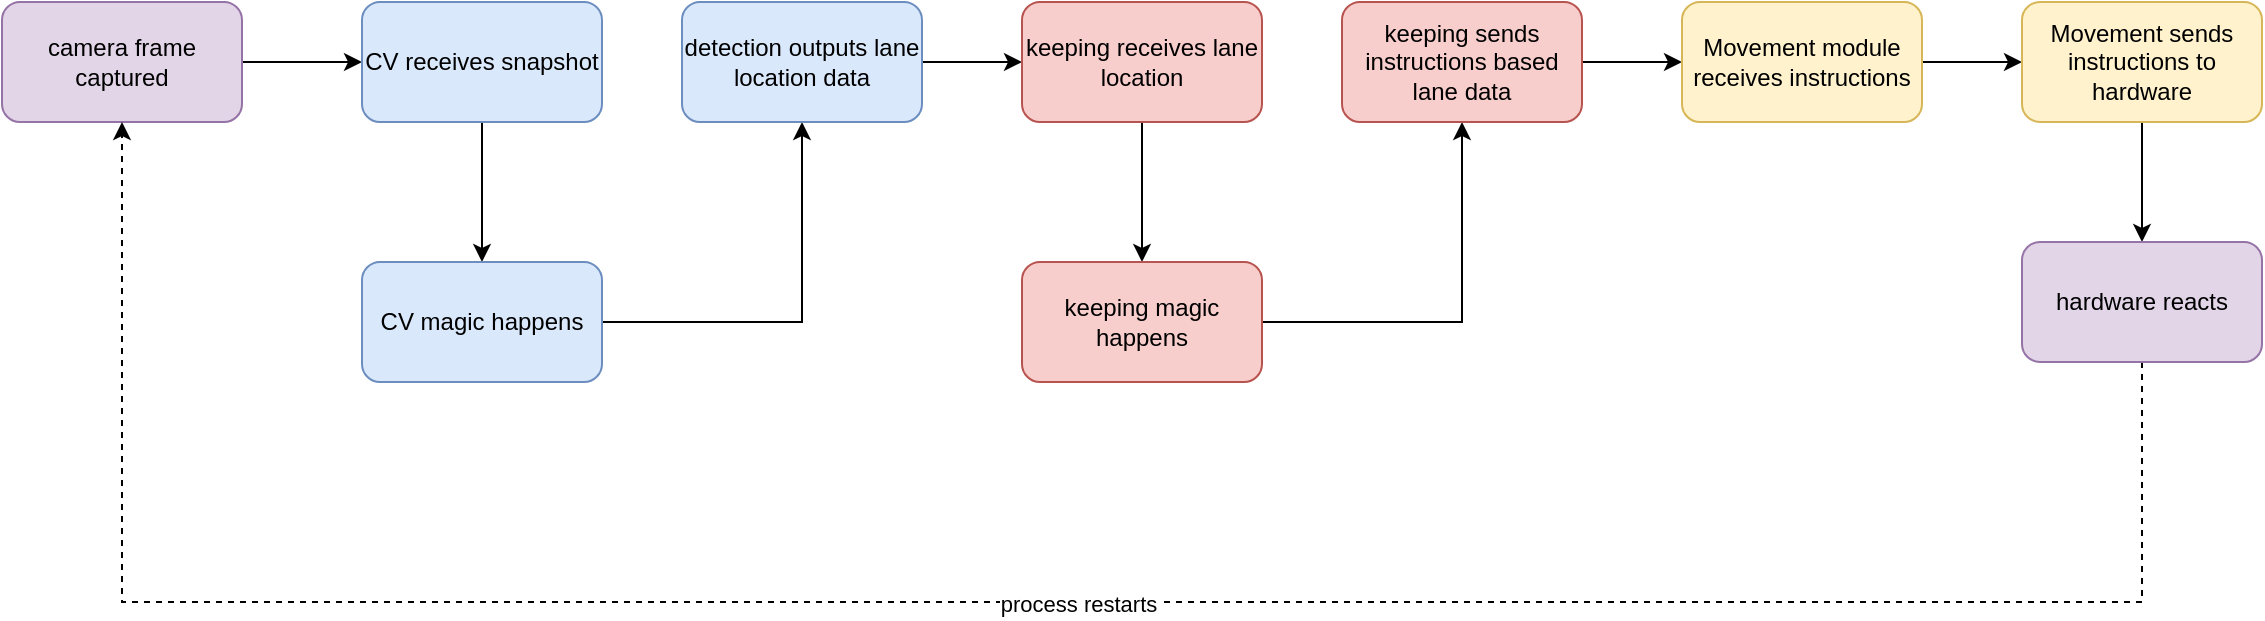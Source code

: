 <mxfile version="20.7.4" type="device" pages="4"><diagram id="D6NpqFmmQAzuXz4P6hND" name="basic pipeline"><mxGraphModel dx="1032" dy="1188" grid="1" gridSize="10" guides="1" tooltips="1" connect="1" arrows="1" fold="1" page="1" pageScale="1" pageWidth="1700" pageHeight="1100" math="0" shadow="0"><root><mxCell id="0"/><mxCell id="1" parent="0"/><mxCell id="MqKn01onxkW1VnLHQUTv-10" value="" style="edgeStyle=orthogonalEdgeStyle;rounded=0;orthogonalLoop=1;jettySize=auto;html=1;" parent="1" source="MqKn01onxkW1VnLHQUTv-6" target="MqKn01onxkW1VnLHQUTv-9" edge="1"><mxGeometry relative="1" as="geometry"/></mxCell><mxCell id="MqKn01onxkW1VnLHQUTv-6" value="camera frame captured" style="rounded=1;whiteSpace=wrap;html=1;fillColor=#e1d5e7;strokeColor=#9673a6;" parent="1" vertex="1"><mxGeometry x="170" y="170" width="120" height="60" as="geometry"/></mxCell><mxCell id="MqKn01onxkW1VnLHQUTv-12" value="" style="edgeStyle=orthogonalEdgeStyle;rounded=0;orthogonalLoop=1;jettySize=auto;html=1;" parent="1" source="MqKn01onxkW1VnLHQUTv-9" target="MqKn01onxkW1VnLHQUTv-11" edge="1"><mxGeometry relative="1" as="geometry"/></mxCell><mxCell id="MqKn01onxkW1VnLHQUTv-9" value="CV receives snapshot" style="whiteSpace=wrap;html=1;rounded=1;fillColor=#dae8fc;strokeColor=#6c8ebf;" parent="1" vertex="1"><mxGeometry x="350" y="170" width="120" height="60" as="geometry"/></mxCell><mxCell id="MqKn01onxkW1VnLHQUTv-14" value="" style="edgeStyle=orthogonalEdgeStyle;rounded=0;orthogonalLoop=1;jettySize=auto;html=1;" parent="1" source="MqKn01onxkW1VnLHQUTv-11" target="MqKn01onxkW1VnLHQUTv-13" edge="1"><mxGeometry relative="1" as="geometry"/></mxCell><mxCell id="MqKn01onxkW1VnLHQUTv-11" value="CV magic happens" style="whiteSpace=wrap;html=1;rounded=1;fillColor=#dae8fc;strokeColor=#6c8ebf;" parent="1" vertex="1"><mxGeometry x="350" y="300" width="120" height="60" as="geometry"/></mxCell><mxCell id="MqKn01onxkW1VnLHQUTv-16" value="" style="edgeStyle=orthogonalEdgeStyle;rounded=0;orthogonalLoop=1;jettySize=auto;html=1;" parent="1" source="MqKn01onxkW1VnLHQUTv-13" target="MqKn01onxkW1VnLHQUTv-15" edge="1"><mxGeometry relative="1" as="geometry"/></mxCell><mxCell id="MqKn01onxkW1VnLHQUTv-13" value="detection outputs lane location data" style="whiteSpace=wrap;html=1;rounded=1;fillColor=#dae8fc;strokeColor=#6c8ebf;" parent="1" vertex="1"><mxGeometry x="510" y="170" width="120" height="60" as="geometry"/></mxCell><mxCell id="MqKn01onxkW1VnLHQUTv-18" value="" style="edgeStyle=orthogonalEdgeStyle;rounded=0;orthogonalLoop=1;jettySize=auto;html=1;" parent="1" source="MqKn01onxkW1VnLHQUTv-15" target="MqKn01onxkW1VnLHQUTv-17" edge="1"><mxGeometry relative="1" as="geometry"/></mxCell><mxCell id="MqKn01onxkW1VnLHQUTv-15" value="keeping receives lane location" style="whiteSpace=wrap;html=1;rounded=1;fillColor=#f8cecc;strokeColor=#b85450;" parent="1" vertex="1"><mxGeometry x="680" y="170" width="120" height="60" as="geometry"/></mxCell><mxCell id="MqKn01onxkW1VnLHQUTv-21" value="" style="edgeStyle=orthogonalEdgeStyle;rounded=0;orthogonalLoop=1;jettySize=auto;html=1;" parent="1" source="MqKn01onxkW1VnLHQUTv-17" target="MqKn01onxkW1VnLHQUTv-20" edge="1"><mxGeometry relative="1" as="geometry"/></mxCell><mxCell id="MqKn01onxkW1VnLHQUTv-17" value="keeping magic happens" style="whiteSpace=wrap;html=1;rounded=1;fillColor=#f8cecc;strokeColor=#b85450;" parent="1" vertex="1"><mxGeometry x="680" y="300" width="120" height="60" as="geometry"/></mxCell><mxCell id="MqKn01onxkW1VnLHQUTv-23" value="" style="edgeStyle=orthogonalEdgeStyle;rounded=0;orthogonalLoop=1;jettySize=auto;html=1;" parent="1" source="MqKn01onxkW1VnLHQUTv-20" target="MqKn01onxkW1VnLHQUTv-22" edge="1"><mxGeometry relative="1" as="geometry"/></mxCell><mxCell id="MqKn01onxkW1VnLHQUTv-20" value="keeping sends instructions based lane data" style="whiteSpace=wrap;html=1;fillColor=#f8cecc;strokeColor=#b85450;rounded=1;" parent="1" vertex="1"><mxGeometry x="840" y="170" width="120" height="60" as="geometry"/></mxCell><mxCell id="MqKn01onxkW1VnLHQUTv-25" style="edgeStyle=orthogonalEdgeStyle;rounded=0;orthogonalLoop=1;jettySize=auto;html=1;" parent="1" source="MqKn01onxkW1VnLHQUTv-22" target="MqKn01onxkW1VnLHQUTv-24" edge="1"><mxGeometry relative="1" as="geometry"/></mxCell><mxCell id="MqKn01onxkW1VnLHQUTv-22" value="Movement module receives instructions" style="whiteSpace=wrap;html=1;fillColor=#fff2cc;strokeColor=#d6b656;rounded=1;" parent="1" vertex="1"><mxGeometry x="1010" y="170" width="120" height="60" as="geometry"/></mxCell><mxCell id="MqKn01onxkW1VnLHQUTv-27" value="" style="edgeStyle=orthogonalEdgeStyle;rounded=0;orthogonalLoop=1;jettySize=auto;html=1;" parent="1" source="MqKn01onxkW1VnLHQUTv-24" target="MqKn01onxkW1VnLHQUTv-26" edge="1"><mxGeometry relative="1" as="geometry"/></mxCell><mxCell id="MqKn01onxkW1VnLHQUTv-24" value="Movement sends instructions to hardware" style="whiteSpace=wrap;html=1;fillColor=#fff2cc;strokeColor=#d6b656;rounded=1;" parent="1" vertex="1"><mxGeometry x="1180" y="170" width="120" height="60" as="geometry"/></mxCell><mxCell id="MqKn01onxkW1VnLHQUTv-29" style="edgeStyle=orthogonalEdgeStyle;rounded=0;orthogonalLoop=1;jettySize=auto;html=1;dashed=1;" parent="1" source="MqKn01onxkW1VnLHQUTv-26" target="MqKn01onxkW1VnLHQUTv-6" edge="1"><mxGeometry relative="1" as="geometry"><Array as="points"><mxPoint x="1240" y="470"/><mxPoint x="230" y="470"/></Array></mxGeometry></mxCell><mxCell id="MqKn01onxkW1VnLHQUTv-30" value="process restarts" style="edgeLabel;html=1;align=center;verticalAlign=middle;resizable=0;points=[];" parent="MqKn01onxkW1VnLHQUTv-29" vertex="1" connectable="0"><mxGeometry x="-0.046" y="1" relative="1" as="geometry"><mxPoint x="1" as="offset"/></mxGeometry></mxCell><mxCell id="MqKn01onxkW1VnLHQUTv-26" value="hardware reacts" style="whiteSpace=wrap;html=1;fillColor=#e1d5e7;strokeColor=#9673a6;rounded=1;" parent="1" vertex="1"><mxGeometry x="1180" y="290" width="120" height="60" as="geometry"/></mxCell></root></mxGraphModel></diagram><diagram id="0HDX2eN7fxW1vzB7pWFo" name="nodes/topics"><mxGraphModel dx="3086" dy="1756" grid="1" gridSize="10" guides="1" tooltips="1" connect="1" arrows="1" fold="1" page="1" pageScale="1" pageWidth="1700" pageHeight="1100" math="0" shadow="0"><root><mxCell id="0"/><mxCell id="1" parent="0"/><mxCell id="ua5dtDM7_v04cLAaXE4o-2" style="rounded=0;orthogonalLoop=1;jettySize=auto;html=1;" parent="1" source="46USUKBp83pGhtViBm-W-1" target="ua5dtDM7_v04cLAaXE4o-3" edge="1"><mxGeometry relative="1" as="geometry"><mxPoint x="390" y="240" as="targetPoint"/></mxGeometry></mxCell><mxCell id="46USUKBp83pGhtViBm-W-1" value="camera controller" style="ellipse;whiteSpace=wrap;html=1;aspect=fixed;fillColor=#ffe6cc;strokeColor=#d79b00;" parent="1" vertex="1"><mxGeometry x="70" y="30" width="140" height="140" as="geometry"/></mxCell><mxCell id="ua5dtDM7_v04cLAaXE4o-10" style="edgeStyle=none;rounded=0;orthogonalLoop=1;jettySize=auto;html=1;" parent="1" source="WqxeZQk8GHcpBKQmDxHl-1" target="ua5dtDM7_v04cLAaXE4o-9" edge="1"><mxGeometry relative="1" as="geometry"><mxPoint x="440.0" y="317.5" as="sourcePoint"/></mxGeometry></mxCell><mxCell id="ua5dtDM7_v04cLAaXE4o-12" style="edgeStyle=none;rounded=0;orthogonalLoop=1;jettySize=auto;html=1;" parent="1" source="ua5dtDM7_v04cLAaXE4o-3" target="WqxeZQk8GHcpBKQmDxHl-1" edge="1"><mxGeometry relative="1" as="geometry"><mxPoint x="341.44" y="220.006" as="targetPoint"/></mxGeometry></mxCell><mxCell id="ua5dtDM7_v04cLAaXE4o-3" value="TOPIC&lt;br&gt;image data" style="rounded=0;whiteSpace=wrap;html=1;fillColor=#6a00ff;fontColor=#ffffff;strokeColor=#3700CC;" parent="1" vertex="1"><mxGeometry x="280" y="70" width="120" height="60" as="geometry"/></mxCell><mxCell id="ua5dtDM7_v04cLAaXE4o-15" style="edgeStyle=none;rounded=0;orthogonalLoop=1;jettySize=auto;html=1;" parent="1" source="ua5dtDM7_v04cLAaXE4o-6" target="ua5dtDM7_v04cLAaXE4o-21" edge="1"><mxGeometry relative="1" as="geometry"><mxPoint x="670" y="110" as="targetPoint"/></mxGeometry></mxCell><mxCell id="ua5dtDM7_v04cLAaXE4o-6" value="keeping" style="ellipse;whiteSpace=wrap;html=1;aspect=fixed;fillColor=#f8cecc;strokeColor=#b85450;" parent="1" vertex="1"><mxGeometry x="440" width="200" height="200" as="geometry"/></mxCell><mxCell id="ua5dtDM7_v04cLAaXE4o-13" style="edgeStyle=none;rounded=0;orthogonalLoop=1;jettySize=auto;html=1;" parent="1" source="ua5dtDM7_v04cLAaXE4o-9" target="ua5dtDM7_v04cLAaXE4o-6" edge="1"><mxGeometry relative="1" as="geometry"/></mxCell><mxCell id="ua5dtDM7_v04cLAaXE4o-9" value="TOPIC&lt;br&gt;lane location data" style="rounded=0;whiteSpace=wrap;html=1;fillColor=#6a00ff;fontColor=#ffffff;strokeColor=#3700CC;" parent="1" vertex="1"><mxGeometry x="480" y="287.5" width="120" height="60" as="geometry"/></mxCell><mxCell id="ua5dtDM7_v04cLAaXE4o-17" style="edgeStyle=none;rounded=0;orthogonalLoop=1;jettySize=auto;html=1;" parent="1" source="ua5dtDM7_v04cLAaXE4o-21" target="ua5dtDM7_v04cLAaXE4o-16" edge="1"><mxGeometry relative="1" as="geometry"><mxPoint x="845" y="110" as="sourcePoint"/></mxGeometry></mxCell><mxCell id="ua5dtDM7_v04cLAaXE4o-25" style="edgeStyle=none;rounded=0;orthogonalLoop=1;jettySize=auto;html=1;" parent="1" source="ua5dtDM7_v04cLAaXE4o-16" target="WqxeZQk8GHcpBKQmDxHl-11" edge="1"><mxGeometry relative="1" as="geometry"><mxPoint x="1080" y="100" as="targetPoint"/></mxGeometry></mxCell><mxCell id="ua5dtDM7_v04cLAaXE4o-16" value="movement" style="ellipse;whiteSpace=wrap;html=1;aspect=fixed;fillColor=#fff2cc;strokeColor=#d6b656;" parent="1" vertex="1"><mxGeometry x="860" y="30" width="140" height="140" as="geometry"/></mxCell><mxCell id="WqxeZQk8GHcpBKQmDxHl-3" style="edgeStyle=none;rounded=0;orthogonalLoop=1;jettySize=auto;html=1;" parent="1" source="ua5dtDM7_v04cLAaXE4o-21" target="WqxeZQk8GHcpBKQmDxHl-6" edge="1"><mxGeometry relative="1" as="geometry"><mxPoint x="920" y="-170" as="sourcePoint"/><mxPoint x="571.111" y="-130" as="targetPoint"/></mxGeometry></mxCell><mxCell id="ua5dtDM7_v04cLAaXE4o-21" value="TOPIC&lt;br&gt;movement instructions" style="rounded=0;whiteSpace=wrap;html=1;fillColor=#6a00ff;fontColor=#ffffff;strokeColor=#3700CC;" parent="1" vertex="1"><mxGeometry x="690" y="70" width="120" height="60" as="geometry"/></mxCell><mxCell id="ua5dtDM7_v04cLAaXE4o-24" style="edgeStyle=none;rounded=0;orthogonalLoop=1;jettySize=auto;html=1;" parent="1" source="WqxeZQk8GHcpBKQmDxHl-10" target="46USUKBp83pGhtViBm-W-1" edge="1"><mxGeometry relative="1" as="geometry"><mxPoint x="10.0" y="100" as="sourcePoint"/></mxGeometry></mxCell><mxCell id="WqxeZQk8GHcpBKQmDxHl-1" value="detection" style="ellipse;whiteSpace=wrap;html=1;aspect=fixed;fillColor=#dae8fc;strokeColor=#6c8ebf;" parent="1" vertex="1"><mxGeometry x="240" y="217.5" width="200" height="200" as="geometry"/></mxCell><mxCell id="WqxeZQk8GHcpBKQmDxHl-4" style="edgeStyle=none;rounded=0;orthogonalLoop=1;jettySize=auto;html=1;" parent="1" source="WqxeZQk8GHcpBKQmDxHl-6" target="ua5dtDM7_v04cLAaXE4o-3" edge="1"><mxGeometry relative="1" as="geometry"><mxPoint x="510.37" y="-130" as="sourcePoint"/></mxGeometry></mxCell><mxCell id="WqxeZQk8GHcpBKQmDxHl-13" style="edgeStyle=none;rounded=0;orthogonalLoop=1;jettySize=auto;html=1;" parent="1" source="WqxeZQk8GHcpBKQmDxHl-6" target="WqxeZQk8GHcpBKQmDxHl-12" edge="1"><mxGeometry relative="1" as="geometry"><Array as="points"><mxPoint x="550" y="-260"/></Array></mxGeometry></mxCell><mxCell id="WqxeZQk8GHcpBKQmDxHl-6" value="CARLA&amp;nbsp;&lt;br&gt;ROS BRIDGE" style="ellipse;whiteSpace=wrap;html=1;aspect=fixed;fillColor=#d5e8d4;strokeColor=#82b366;" parent="1" vertex="1"><mxGeometry x="470" y="-240" width="140" height="140" as="geometry"/></mxCell><mxCell id="WqxeZQk8GHcpBKQmDxHl-10" value="camera" style="shape=hexagon;perimeter=hexagonPerimeter2;whiteSpace=wrap;html=1;fixedSize=1;fillColor=#e1d5e7;strokeColor=#9673a6;" parent="1" vertex="1"><mxGeometry x="-120" y="60" width="120" height="80" as="geometry"/></mxCell><mxCell id="WqxeZQk8GHcpBKQmDxHl-11" value="vehicle hardware" style="shape=hexagon;perimeter=hexagonPerimeter2;whiteSpace=wrap;html=1;fixedSize=1;fillColor=#e1d5e7;strokeColor=#9673a6;" parent="1" vertex="1"><mxGeometry x="1070" y="60" width="120" height="80" as="geometry"/></mxCell><mxCell id="WqxeZQk8GHcpBKQmDxHl-14" style="edgeStyle=none;rounded=0;orthogonalLoop=1;jettySize=auto;html=1;" parent="1" source="WqxeZQk8GHcpBKQmDxHl-12" target="WqxeZQk8GHcpBKQmDxHl-6" edge="1"><mxGeometry relative="1" as="geometry"><Array as="points"><mxPoint x="530" y="-270"/></Array></mxGeometry></mxCell><mxCell id="WqxeZQk8GHcpBKQmDxHl-12" value="CARLA&amp;nbsp;&lt;br&gt;simulation" style="shape=hexagon;perimeter=hexagonPerimeter2;whiteSpace=wrap;html=1;fixedSize=1;fillColor=#e1d5e7;strokeColor=#9673a6;" parent="1" vertex="1"><mxGeometry x="480" y="-370" width="120" height="80" as="geometry"/></mxCell></root></mxGraphModel></diagram><diagram id="30c57IIm8VkhL9BiAiXD" name="system componet diagram"><mxGraphModel dx="925" dy="819" grid="1" gridSize="10" guides="1" tooltips="1" connect="1" arrows="1" fold="1" page="1" pageScale="1" pageWidth="1700" pageHeight="1100" math="0" shadow="0"><root><mxCell id="0"/><mxCell id="1" parent="0"/><mxCell id="yHp5eMl7G5kh2lnDqH0z-1" value="&lt;p style=&quot;margin:0px;margin-top:6px;text-align:center;&quot;&gt;&lt;b&gt;Lane Detection and Following System&lt;/b&gt;&lt;/p&gt;&lt;hr&gt;&lt;p style=&quot;margin:0px;margin-left:8px;&quot;&gt;&lt;br&gt;&lt;/p&gt;" style="align=left;overflow=fill;html=1;dropTarget=0;" vertex="1" parent="1"><mxGeometry x="170" y="360" width="740" height="320" as="geometry"/></mxCell><mxCell id="yHp5eMl7G5kh2lnDqH0z-2" value="" style="shape=component;jettyWidth=8;jettyHeight=4;" vertex="1" parent="yHp5eMl7G5kh2lnDqH0z-1"><mxGeometry x="1" width="20" height="20" relative="1" as="geometry"><mxPoint x="-24" y="4" as="offset"/></mxGeometry></mxCell><mxCell id="3_RzFmBUvp0OiY4QGEyw-1" value="&lt;span style=&quot;border-color: var(--border-color); background-color: initial;&quot;&gt;&lt;b style=&quot;border-color: var(--border-color);&quot;&gt;«&lt;/b&gt;&lt;/span&gt;&lt;b style=&quot;border-color: var(--border-color); background-color: initial;&quot;&gt;Subsystem&lt;/b&gt;&lt;span style=&quot;border-color: var(--border-color); background-color: initial;&quot;&gt;&lt;b style=&quot;border-color: var(--border-color);&quot;&gt;»&lt;/b&gt;&lt;/span&gt;&lt;br&gt;&lt;b&gt;Lane Detection&lt;/b&gt;" style="html=1;dropTarget=0;" vertex="1" parent="1"><mxGeometry x="435" y="560" width="180" height="90" as="geometry"/></mxCell><mxCell id="3_RzFmBUvp0OiY4QGEyw-2" value="" style="shape=module;jettyWidth=8;jettyHeight=4;" vertex="1" parent="3_RzFmBUvp0OiY4QGEyw-1"><mxGeometry x="1" width="20" height="20" relative="1" as="geometry"><mxPoint x="-27" y="7" as="offset"/></mxGeometry></mxCell><mxCell id="3_RzFmBUvp0OiY4QGEyw-3" value="&lt;span style=&quot;border-color: var(--border-color); background-color: initial;&quot;&gt;&lt;b style=&quot;border-color: var(--border-color);&quot;&gt;«&lt;/b&gt;&lt;/span&gt;&lt;b style=&quot;border-color: var(--border-color); background-color: initial;&quot;&gt;Subsystem&lt;/b&gt;&lt;span style=&quot;border-color: var(--border-color); background-color: initial;&quot;&gt;&lt;b style=&quot;border-color: var(--border-color);&quot;&gt;»&lt;/b&gt;&lt;/span&gt;&lt;br&gt;&lt;b&gt;Lane Keeping and Control&lt;/b&gt;" style="html=1;dropTarget=0;" vertex="1" parent="1"><mxGeometry x="640" y="430" width="180" height="90" as="geometry"/></mxCell><mxCell id="3_RzFmBUvp0OiY4QGEyw-4" value="" style="shape=module;jettyWidth=8;jettyHeight=4;" vertex="1" parent="3_RzFmBUvp0OiY4QGEyw-3"><mxGeometry x="1" width="20" height="20" relative="1" as="geometry"><mxPoint x="-27" y="7" as="offset"/></mxGeometry></mxCell><mxCell id="3_RzFmBUvp0OiY4QGEyw-7" value="&lt;b&gt;CameraController&lt;/b&gt;" style="html=1;dropTarget=0;" vertex="1" parent="1"><mxGeometry x="260" y="430" width="180" height="90" as="geometry"/></mxCell><mxCell id="3_RzFmBUvp0OiY4QGEyw-8" value="" style="shape=module;jettyWidth=8;jettyHeight=4;" vertex="1" parent="3_RzFmBUvp0OiY4QGEyw-7"><mxGeometry x="1" width="20" height="20" relative="1" as="geometry"><mxPoint x="-27" y="7" as="offset"/></mxGeometry></mxCell><mxCell id="3_RzFmBUvp0OiY4QGEyw-12" value="" style="whiteSpace=wrap;html=1;aspect=fixed;" vertex="1" parent="1"><mxGeometry x="166" y="471" width="8" height="8" as="geometry"/></mxCell><mxCell id="3_RzFmBUvp0OiY4QGEyw-16" value="" style="rounded=0;orthogonalLoop=1;jettySize=auto;html=1;endArrow=none;endFill=0;sketch=0;sourcePerimeterSpacing=0;targetPerimeterSpacing=0;" edge="1" target="3_RzFmBUvp0OiY4QGEyw-18" parent="1" source="3_RzFmBUvp0OiY4QGEyw-12"><mxGeometry relative="1" as="geometry"><mxPoint x="120" y="475" as="sourcePoint"/></mxGeometry></mxCell><mxCell id="3_RzFmBUvp0OiY4QGEyw-17" value="" style="rounded=0;orthogonalLoop=1;jettySize=auto;html=1;endArrow=halfCircle;endFill=0;endSize=6;strokeWidth=1;sketch=0;" edge="1" parent="1" source="3_RzFmBUvp0OiY4QGEyw-19"><mxGeometry relative="1" as="geometry"><mxPoint x="1090" y="470" as="sourcePoint"/><mxPoint x="970" y="476" as="targetPoint"/></mxGeometry></mxCell><mxCell id="3_RzFmBUvp0OiY4QGEyw-18" value="" style="ellipse;whiteSpace=wrap;html=1;align=center;aspect=fixed;resizable=0;points=[];outlineConnect=0;sketch=0;" vertex="1" parent="1"><mxGeometry x="100" y="470" width="10" height="10" as="geometry"/></mxCell><mxCell id="3_RzFmBUvp0OiY4QGEyw-19" value="" style="whiteSpace=wrap;html=1;aspect=fixed;" vertex="1" parent="1"><mxGeometry x="905" y="471" width="10" height="10" as="geometry"/></mxCell><mxCell id="3_RzFmBUvp0OiY4QGEyw-20" value="" style="rounded=0;orthogonalLoop=1;jettySize=auto;html=1;endArrow=none;endFill=0;sketch=0;sourcePerimeterSpacing=0;targetPerimeterSpacing=0;" edge="1" target="3_RzFmBUvp0OiY4QGEyw-22" parent="1" source="3_RzFmBUvp0OiY4QGEyw-7"><mxGeometry relative="1" as="geometry"><mxPoint x="260" y="515" as="sourcePoint"/></mxGeometry></mxCell><mxCell id="3_RzFmBUvp0OiY4QGEyw-21" value="" style="rounded=0;orthogonalLoop=1;jettySize=auto;html=1;endArrow=halfCircle;endFill=0;entryX=0.5;entryY=0.5;endSize=6;strokeWidth=1;sketch=0;" edge="1" target="3_RzFmBUvp0OiY4QGEyw-22" parent="1" source="3_RzFmBUvp0OiY4QGEyw-12"><mxGeometry relative="1" as="geometry"><mxPoint x="300" y="515" as="sourcePoint"/></mxGeometry></mxCell><mxCell id="3_RzFmBUvp0OiY4QGEyw-22" value="" style="ellipse;whiteSpace=wrap;html=1;align=center;aspect=fixed;resizable=0;points=[];outlineConnect=0;sketch=0;" vertex="1" parent="1"><mxGeometry x="210" y="470" width="10" height="10" as="geometry"/></mxCell><mxCell id="3_RzFmBUvp0OiY4QGEyw-23" value="" style="rounded=0;orthogonalLoop=1;jettySize=auto;html=1;endArrow=none;endFill=0;sketch=0;sourcePerimeterSpacing=0;targetPerimeterSpacing=0;" edge="1" target="3_RzFmBUvp0OiY4QGEyw-25" parent="1" source="3_RzFmBUvp0OiY4QGEyw-19"><mxGeometry relative="1" as="geometry"><mxPoint x="790" y="465" as="sourcePoint"/></mxGeometry></mxCell><mxCell id="3_RzFmBUvp0OiY4QGEyw-24" value="" style="rounded=0;orthogonalLoop=1;jettySize=auto;html=1;endArrow=halfCircle;endFill=0;entryX=0.5;entryY=0.5;endSize=6;strokeWidth=1;sketch=0;" edge="1" target="3_RzFmBUvp0OiY4QGEyw-25" parent="1" source="3_RzFmBUvp0OiY4QGEyw-3"><mxGeometry relative="1" as="geometry"><mxPoint x="830" y="465" as="sourcePoint"/></mxGeometry></mxCell><mxCell id="3_RzFmBUvp0OiY4QGEyw-25" value="" style="ellipse;whiteSpace=wrap;html=1;align=center;aspect=fixed;resizable=0;points=[];outlineConnect=0;sketch=0;" vertex="1" parent="1"><mxGeometry x="860" y="471" width="10" height="10" as="geometry"/></mxCell><mxCell id="3_RzFmBUvp0OiY4QGEyw-26" value="" style="rounded=0;orthogonalLoop=1;jettySize=auto;html=1;endArrow=none;endFill=0;sketch=0;sourcePerimeterSpacing=0;targetPerimeterSpacing=0;" edge="1" target="3_RzFmBUvp0OiY4QGEyw-28" parent="1" source="3_RzFmBUvp0OiY4QGEyw-1"><mxGeometry relative="1" as="geometry"><mxPoint x="490" y="375" as="sourcePoint"/></mxGeometry></mxCell><mxCell id="3_RzFmBUvp0OiY4QGEyw-27" value="" style="rounded=0;orthogonalLoop=1;jettySize=auto;html=1;endArrow=halfCircle;endFill=0;entryX=0.5;entryY=0.5;endSize=6;strokeWidth=1;sketch=0;" edge="1" target="3_RzFmBUvp0OiY4QGEyw-28" parent="1" source="3_RzFmBUvp0OiY4QGEyw-7"><mxGeometry relative="1" as="geometry"><mxPoint x="560" y="385" as="sourcePoint"/></mxGeometry></mxCell><mxCell id="3_RzFmBUvp0OiY4QGEyw-28" value="" style="ellipse;whiteSpace=wrap;html=1;align=center;aspect=fixed;resizable=0;points=[];outlineConnect=0;sketch=0;" vertex="1" parent="1"><mxGeometry x="370" y="560" width="10" height="10" as="geometry"/></mxCell><mxCell id="3_RzFmBUvp0OiY4QGEyw-29" value="" style="rounded=0;orthogonalLoop=1;jettySize=auto;html=1;endArrow=none;endFill=0;sketch=0;sourcePerimeterSpacing=0;targetPerimeterSpacing=0;" edge="1" target="3_RzFmBUvp0OiY4QGEyw-31" parent="1" source="3_RzFmBUvp0OiY4QGEyw-3"><mxGeometry relative="1" as="geometry"><mxPoint x="520" y="385" as="sourcePoint"/></mxGeometry></mxCell><mxCell id="3_RzFmBUvp0OiY4QGEyw-30" value="" style="rounded=0;orthogonalLoop=1;jettySize=auto;html=1;endArrow=halfCircle;endFill=0;entryX=0.5;entryY=0.5;endSize=6;strokeWidth=1;sketch=0;" edge="1" target="3_RzFmBUvp0OiY4QGEyw-31" parent="1" source="3_RzFmBUvp0OiY4QGEyw-1"><mxGeometry relative="1" as="geometry"><mxPoint x="530" y="375" as="sourcePoint"/></mxGeometry></mxCell><mxCell id="3_RzFmBUvp0OiY4QGEyw-31" value="" style="ellipse;whiteSpace=wrap;html=1;align=center;aspect=fixed;resizable=0;points=[];outlineConnect=0;sketch=0;" vertex="1" parent="1"><mxGeometry x="680" y="560" width="10" height="10" as="geometry"/></mxCell><mxCell id="3_RzFmBUvp0OiY4QGEyw-32" value="Camera&lt;br&gt;Input" style="text;html=1;align=center;verticalAlign=middle;resizable=0;points=[];autosize=1;strokeColor=none;fillColor=none;" vertex="1" parent="1"><mxGeometry x="70" y="430" width="70" height="40" as="geometry"/></mxCell><mxCell id="3_RzFmBUvp0OiY4QGEyw-33" value="Movement&lt;br&gt;Command" style="text;html=1;align=center;verticalAlign=middle;resizable=0;points=[];autosize=1;strokeColor=none;fillColor=none;" vertex="1" parent="1"><mxGeometry x="930" y="425" width="80" height="40" as="geometry"/></mxCell><mxCell id="3_RzFmBUvp0OiY4QGEyw-34" value="Camera&lt;br&gt;Input" style="text;html=1;align=center;verticalAlign=middle;resizable=0;points=[];autosize=1;strokeColor=none;fillColor=none;" vertex="1" parent="1"><mxGeometry x="180" y="425" width="70" height="40" as="geometry"/></mxCell><mxCell id="a2PKf7kDqvEW2RwGFHtl-1" value="Raw Image &lt;br&gt;Data" style="text;html=1;align=center;verticalAlign=middle;resizable=0;points=[];autosize=1;strokeColor=none;fillColor=none;" vertex="1" parent="1"><mxGeometry x="335" y="570" width="80" height="40" as="geometry"/></mxCell><mxCell id="a2PKf7kDqvEW2RwGFHtl-2" value="Lane&lt;br&gt;Data" style="text;html=1;align=center;verticalAlign=middle;resizable=0;points=[];autosize=1;strokeColor=none;fillColor=none;" vertex="1" parent="1"><mxGeometry x="660" y="570" width="50" height="40" as="geometry"/></mxCell><mxCell id="a2PKf7kDqvEW2RwGFHtl-3" value="Movement&lt;br&gt;Command" style="text;html=1;align=center;verticalAlign=middle;resizable=0;points=[];autosize=1;strokeColor=none;fillColor=none;" vertex="1" parent="1"><mxGeometry x="825" y="425" width="80" height="40" as="geometry"/></mxCell></root></mxGraphModel></diagram><diagram id="3y8VDz3k3v4WjumCHXV0" name="detection architecture"><mxGraphModel dx="978" dy="990" grid="1" gridSize="10" guides="1" tooltips="1" connect="1" arrows="1" fold="1" page="1" pageScale="1" pageWidth="1700" pageHeight="1100" math="0" shadow="0"><root><mxCell id="0"/><mxCell id="1" parent="0"/><mxCell id="dlE896EwFErmX_aCcYVP-1" value="&lt;div style=&quot;text-align: center;&quot;&gt;&lt;span style=&quot;background-color: initial;&quot;&gt;&lt;b&gt;«&lt;/b&gt;&lt;/span&gt;&lt;b style=&quot;background-color: initial;&quot;&gt;Subsystem&lt;/b&gt;&lt;span style=&quot;background-color: initial;&quot;&gt;&lt;b&gt;»&lt;/b&gt;&lt;/span&gt;&lt;b style=&quot;background-color: initial;&quot;&gt;&amp;nbsp;Lane Detection&lt;/b&gt;&lt;/div&gt;&lt;hr&gt;&lt;p style=&quot;margin:0px;margin-left:8px;&quot;&gt;&lt;br&gt;&lt;/p&gt;" style="align=left;overflow=fill;html=1;dropTarget=0;" vertex="1" parent="1"><mxGeometry x="155" y="310" width="675" height="360" as="geometry"/></mxCell><mxCell id="dlE896EwFErmX_aCcYVP-2" value="" style="shape=component;jettyWidth=8;jettyHeight=4;" vertex="1" parent="dlE896EwFErmX_aCcYVP-1"><mxGeometry x="1" width="20" height="20" relative="1" as="geometry"><mxPoint x="-24" y="4" as="offset"/></mxGeometry></mxCell><mxCell id="dlE896EwFErmX_aCcYVP-3" value="&lt;b&gt;ImageDataListener&lt;/b&gt;" style="html=1;dropTarget=0;" vertex="1" parent="1"><mxGeometry x="245" y="360" width="180" height="90" as="geometry"/></mxCell><mxCell id="dlE896EwFErmX_aCcYVP-4" value="" style="shape=module;jettyWidth=8;jettyHeight=4;" vertex="1" parent="dlE896EwFErmX_aCcYVP-3"><mxGeometry x="1" width="20" height="20" relative="1" as="geometry"><mxPoint x="-27" y="7" as="offset"/></mxGeometry></mxCell><mxCell id="dlE896EwFErmX_aCcYVP-5" value="&lt;b&gt;ImageDataPreprocessing&lt;/b&gt;" style="html=1;dropTarget=0;" vertex="1" parent="1"><mxGeometry x="245" y="540" width="180" height="90" as="geometry"/></mxCell><mxCell id="dlE896EwFErmX_aCcYVP-6" value="" style="shape=module;jettyWidth=8;jettyHeight=4;" vertex="1" parent="dlE896EwFErmX_aCcYVP-5"><mxGeometry x="1" width="20" height="20" relative="1" as="geometry"><mxPoint x="-27" y="7" as="offset"/></mxGeometry></mxCell><mxCell id="dlE896EwFErmX_aCcYVP-7" value="&lt;b&gt;LineDetection&lt;/b&gt;" style="html=1;dropTarget=0;" vertex="1" parent="1"><mxGeometry x="570" y="540" width="180" height="90" as="geometry"/></mxCell><mxCell id="dlE896EwFErmX_aCcYVP-8" value="" style="shape=module;jettyWidth=8;jettyHeight=4;" vertex="1" parent="dlE896EwFErmX_aCcYVP-7"><mxGeometry x="1" width="20" height="20" relative="1" as="geometry"><mxPoint x="-27" y="7" as="offset"/></mxGeometry></mxCell><mxCell id="dlE896EwFErmX_aCcYVP-9" value="&lt;b&gt;LaneLocationCalculation&lt;/b&gt;" style="html=1;dropTarget=0;" vertex="1" parent="1"><mxGeometry x="570" y="360" width="180" height="90" as="geometry"/></mxCell><mxCell id="dlE896EwFErmX_aCcYVP-10" value="" style="shape=module;jettyWidth=8;jettyHeight=4;" vertex="1" parent="dlE896EwFErmX_aCcYVP-9"><mxGeometry x="1" width="20" height="20" relative="1" as="geometry"><mxPoint x="-27" y="7" as="offset"/></mxGeometry></mxCell><mxCell id="dlE896EwFErmX_aCcYVP-11" value="Raw Image &lt;br&gt;Data" style="text;html=1;align=center;verticalAlign=middle;resizable=0;points=[];autosize=1;strokeColor=none;fillColor=none;" vertex="1" parent="1"><mxGeometry x="60" y="360" width="80" height="40" as="geometry"/></mxCell><mxCell id="dlE896EwFErmX_aCcYVP-12" value="" style="whiteSpace=wrap;html=1;aspect=fixed;" vertex="1" parent="1"><mxGeometry x="150" y="400" width="10" height="10" as="geometry"/></mxCell><mxCell id="dlE896EwFErmX_aCcYVP-13" value="" style="rounded=0;orthogonalLoop=1;jettySize=auto;html=1;endArrow=none;endFill=0;sketch=0;sourcePerimeterSpacing=0;targetPerimeterSpacing=0;" edge="1" parent="1" source="dlE896EwFErmX_aCcYVP-3" target="dlE896EwFErmX_aCcYVP-15"><mxGeometry relative="1" as="geometry"><mxPoint x="180" y="445" as="sourcePoint"/></mxGeometry></mxCell><mxCell id="dlE896EwFErmX_aCcYVP-14" value="" style="rounded=0;orthogonalLoop=1;jettySize=auto;html=1;endArrow=halfCircle;endFill=0;entryX=0.5;entryY=0.5;endSize=6;strokeWidth=1;sketch=0;" edge="1" parent="1" source="dlE896EwFErmX_aCcYVP-12" target="dlE896EwFErmX_aCcYVP-15"><mxGeometry relative="1" as="geometry"><mxPoint x="220" y="445" as="sourcePoint"/></mxGeometry></mxCell><mxCell id="dlE896EwFErmX_aCcYVP-15" value="" style="ellipse;whiteSpace=wrap;html=1;align=center;aspect=fixed;resizable=0;points=[];outlineConnect=0;sketch=0;" vertex="1" parent="1"><mxGeometry x="200" y="400" width="10" height="10" as="geometry"/></mxCell><mxCell id="dlE896EwFErmX_aCcYVP-16" value="Raw Image &lt;br&gt;Data" style="text;html=1;align=center;verticalAlign=middle;resizable=0;points=[];autosize=1;strokeColor=none;fillColor=none;" vertex="1" parent="1"><mxGeometry x="165" y="360" width="80" height="40" as="geometry"/></mxCell><mxCell id="dlE896EwFErmX_aCcYVP-17" value="" style="rounded=0;orthogonalLoop=1;jettySize=auto;html=1;endArrow=none;endFill=0;sketch=0;sourcePerimeterSpacing=0;targetPerimeterSpacing=0;" edge="1" parent="1" source="dlE896EwFErmX_aCcYVP-5" target="dlE896EwFErmX_aCcYVP-19"><mxGeometry relative="1" as="geometry"><mxPoint x="410" y="395" as="sourcePoint"/></mxGeometry></mxCell><mxCell id="dlE896EwFErmX_aCcYVP-18" value="" style="rounded=0;orthogonalLoop=1;jettySize=auto;html=1;endArrow=halfCircle;endFill=0;entryX=0.5;entryY=0.5;endSize=6;strokeWidth=1;sketch=0;" edge="1" parent="1" source="dlE896EwFErmX_aCcYVP-3" target="dlE896EwFErmX_aCcYVP-19"><mxGeometry relative="1" as="geometry"><mxPoint x="450" y="395" as="sourcePoint"/></mxGeometry></mxCell><mxCell id="dlE896EwFErmX_aCcYVP-19" value="" style="ellipse;whiteSpace=wrap;html=1;align=center;aspect=fixed;resizable=0;points=[];outlineConnect=0;sketch=0;" vertex="1" parent="1"><mxGeometry x="330" y="490" width="10" height="10" as="geometry"/></mxCell><mxCell id="dlE896EwFErmX_aCcYVP-20" value="" style="rounded=0;orthogonalLoop=1;jettySize=auto;html=1;endArrow=none;endFill=0;sketch=0;sourcePerimeterSpacing=0;targetPerimeterSpacing=0;" edge="1" parent="1" source="dlE896EwFErmX_aCcYVP-5" target="dlE896EwFErmX_aCcYVP-22"><mxGeometry relative="1" as="geometry"><mxPoint x="390" y="535" as="sourcePoint"/></mxGeometry></mxCell><mxCell id="dlE896EwFErmX_aCcYVP-21" value="" style="rounded=0;orthogonalLoop=1;jettySize=auto;html=1;endArrow=halfCircle;endFill=0;entryX=0.5;entryY=0.5;endSize=6;strokeWidth=1;sketch=0;" edge="1" parent="1" source="dlE896EwFErmX_aCcYVP-7" target="dlE896EwFErmX_aCcYVP-22"><mxGeometry relative="1" as="geometry"><mxPoint x="430" y="535" as="sourcePoint"/></mxGeometry></mxCell><mxCell id="dlE896EwFErmX_aCcYVP-22" value="" style="ellipse;whiteSpace=wrap;html=1;align=center;aspect=fixed;resizable=0;points=[];outlineConnect=0;sketch=0;" vertex="1" parent="1"><mxGeometry x="490" y="580" width="10" height="10" as="geometry"/></mxCell><mxCell id="dlE896EwFErmX_aCcYVP-23" value="" style="rounded=0;orthogonalLoop=1;jettySize=auto;html=1;endArrow=none;endFill=0;sketch=0;sourcePerimeterSpacing=0;targetPerimeterSpacing=0;" edge="1" parent="1" source="dlE896EwFErmX_aCcYVP-7" target="dlE896EwFErmX_aCcYVP-25"><mxGeometry relative="1" as="geometry"><mxPoint x="390" y="535" as="sourcePoint"/></mxGeometry></mxCell><mxCell id="dlE896EwFErmX_aCcYVP-24" value="" style="rounded=0;orthogonalLoop=1;jettySize=auto;html=1;endArrow=halfCircle;endFill=0;entryX=0.5;entryY=0.5;endSize=6;strokeWidth=1;sketch=0;" edge="1" parent="1" source="dlE896EwFErmX_aCcYVP-9" target="dlE896EwFErmX_aCcYVP-25"><mxGeometry relative="1" as="geometry"><mxPoint x="430" y="535" as="sourcePoint"/></mxGeometry></mxCell><mxCell id="dlE896EwFErmX_aCcYVP-25" value="" style="ellipse;whiteSpace=wrap;html=1;align=center;aspect=fixed;resizable=0;points=[];outlineConnect=0;sketch=0;" vertex="1" parent="1"><mxGeometry x="655" y="490" width="10" height="10" as="geometry"/></mxCell><mxCell id="dlE896EwFErmX_aCcYVP-26" value="Raw Image &lt;br&gt;Data" style="text;html=1;align=center;verticalAlign=middle;resizable=0;points=[];autosize=1;strokeColor=none;fillColor=none;" vertex="1" parent="1"><mxGeometry x="340" y="475" width="80" height="40" as="geometry"/></mxCell><mxCell id="dlE896EwFErmX_aCcYVP-27" value="Refined Image &lt;br&gt;Data" style="text;html=1;align=center;verticalAlign=middle;resizable=0;points=[];autosize=1;strokeColor=none;fillColor=none;" vertex="1" parent="1"><mxGeometry x="445" y="530" width="100" height="40" as="geometry"/></mxCell><mxCell id="dlE896EwFErmX_aCcYVP-28" value="Line Data" style="text;html=1;align=center;verticalAlign=middle;resizable=0;points=[];autosize=1;strokeColor=none;fillColor=none;" vertex="1" parent="1"><mxGeometry x="670" y="480" width="70" height="30" as="geometry"/></mxCell><mxCell id="dlE896EwFErmX_aCcYVP-29" value="" style="whiteSpace=wrap;html=1;aspect=fixed;" vertex="1" parent="1"><mxGeometry x="825" y="400" width="10" height="10" as="geometry"/></mxCell><mxCell id="dlE896EwFErmX_aCcYVP-30" value="" style="rounded=0;orthogonalLoop=1;jettySize=auto;html=1;endArrow=none;endFill=0;sketch=0;sourcePerimeterSpacing=0;targetPerimeterSpacing=0;" edge="1" parent="1" source="dlE896EwFErmX_aCcYVP-29" target="dlE896EwFErmX_aCcYVP-32"><mxGeometry relative="1" as="geometry"><mxPoint x="770" y="375" as="sourcePoint"/></mxGeometry></mxCell><mxCell id="dlE896EwFErmX_aCcYVP-31" value="" style="rounded=0;orthogonalLoop=1;jettySize=auto;html=1;endArrow=halfCircle;endFill=0;entryX=0.5;entryY=0.5;endSize=6;strokeWidth=1;sketch=0;" edge="1" parent="1" source="dlE896EwFErmX_aCcYVP-9" target="dlE896EwFErmX_aCcYVP-32"><mxGeometry relative="1" as="geometry"><mxPoint x="810" y="375" as="sourcePoint"/></mxGeometry></mxCell><mxCell id="dlE896EwFErmX_aCcYVP-32" value="" style="ellipse;whiteSpace=wrap;html=1;align=center;aspect=fixed;resizable=0;points=[];outlineConnect=0;sketch=0;" vertex="1" parent="1"><mxGeometry x="790" y="400" width="10" height="10" as="geometry"/></mxCell><mxCell id="dlE896EwFErmX_aCcYVP-33" value="Lane Data" style="text;html=1;align=center;verticalAlign=middle;resizable=0;points=[];autosize=1;strokeColor=none;fillColor=none;" vertex="1" parent="1"><mxGeometry x="755" y="365" width="80" height="30" as="geometry"/></mxCell><mxCell id="dlE896EwFErmX_aCcYVP-34" value="Lane Data" style="text;html=1;align=center;verticalAlign=middle;resizable=0;points=[];autosize=1;strokeColor=none;fillColor=none;" vertex="1" parent="1"><mxGeometry x="835" y="370" width="80" height="30" as="geometry"/></mxCell><mxCell id="dlE896EwFErmX_aCcYVP-35" value="" style="rounded=0;orthogonalLoop=1;jettySize=auto;html=1;endArrow=none;endFill=0;sketch=0;sourcePerimeterSpacing=0;targetPerimeterSpacing=0;" edge="1" parent="1" source="dlE896EwFErmX_aCcYVP-12" target="dlE896EwFErmX_aCcYVP-37"><mxGeometry relative="1" as="geometry"><mxPoint x="109.556" y="440" as="sourcePoint"/></mxGeometry></mxCell><mxCell id="dlE896EwFErmX_aCcYVP-36" value="" style="rounded=0;orthogonalLoop=1;jettySize=auto;html=1;endArrow=halfCircle;endFill=0;endSize=6;strokeWidth=1;sketch=0;" edge="1" parent="1" source="dlE896EwFErmX_aCcYVP-29"><mxGeometry relative="1" as="geometry"><mxPoint x="860" y="355" as="sourcePoint"/><mxPoint x="880" y="405" as="targetPoint"/></mxGeometry></mxCell><mxCell id="dlE896EwFErmX_aCcYVP-37" value="" style="ellipse;whiteSpace=wrap;html=1;align=center;aspect=fixed;resizable=0;points=[];outlineConnect=0;sketch=0;" vertex="1" parent="1"><mxGeometry x="95" y="400" width="10" height="10" as="geometry"/></mxCell></root></mxGraphModel></diagram></mxfile>
